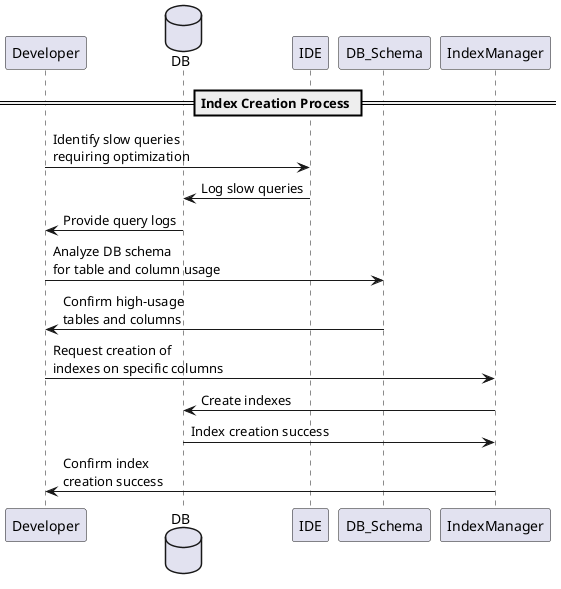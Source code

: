 @startuml

participant Developer
database DB
participant IDE
participant DB_Schema
participant IndexManager

== Index Creation Process ==
Developer -> IDE: Identify slow queries\nrequiring optimization
IDE -> DB: Log slow queries
DB -> Developer: Provide query logs

Developer -> DB_Schema: Analyze DB schema\nfor table and column usage
DB_Schema -> Developer: Confirm high-usage\ntables and columns

Developer -> IndexManager: Request creation of\nindexes on specific columns
IndexManager -> DB: Create indexes
DB -> IndexManager: Index creation success
IndexManager -> Developer: Confirm index\ncreation success

@enduml